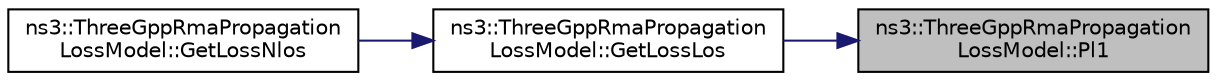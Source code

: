 digraph "ns3::ThreeGppRmaPropagationLossModel::Pl1"
{
 // LATEX_PDF_SIZE
  edge [fontname="Helvetica",fontsize="10",labelfontname="Helvetica",labelfontsize="10"];
  node [fontname="Helvetica",fontsize="10",shape=record];
  rankdir="RL";
  Node1 [label="ns3::ThreeGppRmaPropagation\lLossModel::Pl1",height=0.2,width=0.4,color="black", fillcolor="grey75", style="filled", fontcolor="black",tooltip="Computes the PL1 formula for the RMa scenario."];
  Node1 -> Node2 [dir="back",color="midnightblue",fontsize="10",style="solid",fontname="Helvetica"];
  Node2 [label="ns3::ThreeGppRmaPropagation\lLossModel::GetLossLos",height=0.2,width=0.4,color="black", fillcolor="white", style="filled",URL="$classns3_1_1_three_gpp_rma_propagation_loss_model.html#a4e76163d7a4f4f56441f687d6b467937",tooltip="Computes the pathloss between a and b considering that the line of sight is not obstructed."];
  Node2 -> Node3 [dir="back",color="midnightblue",fontsize="10",style="solid",fontname="Helvetica"];
  Node3 [label="ns3::ThreeGppRmaPropagation\lLossModel::GetLossNlos",height=0.2,width=0.4,color="black", fillcolor="white", style="filled",URL="$classns3_1_1_three_gpp_rma_propagation_loss_model.html#a6ba6fb2e284b7ee399c4b47722ec9e78",tooltip="Computes the pathloss between a and b considering that the line of sight is obstructed."];
}
